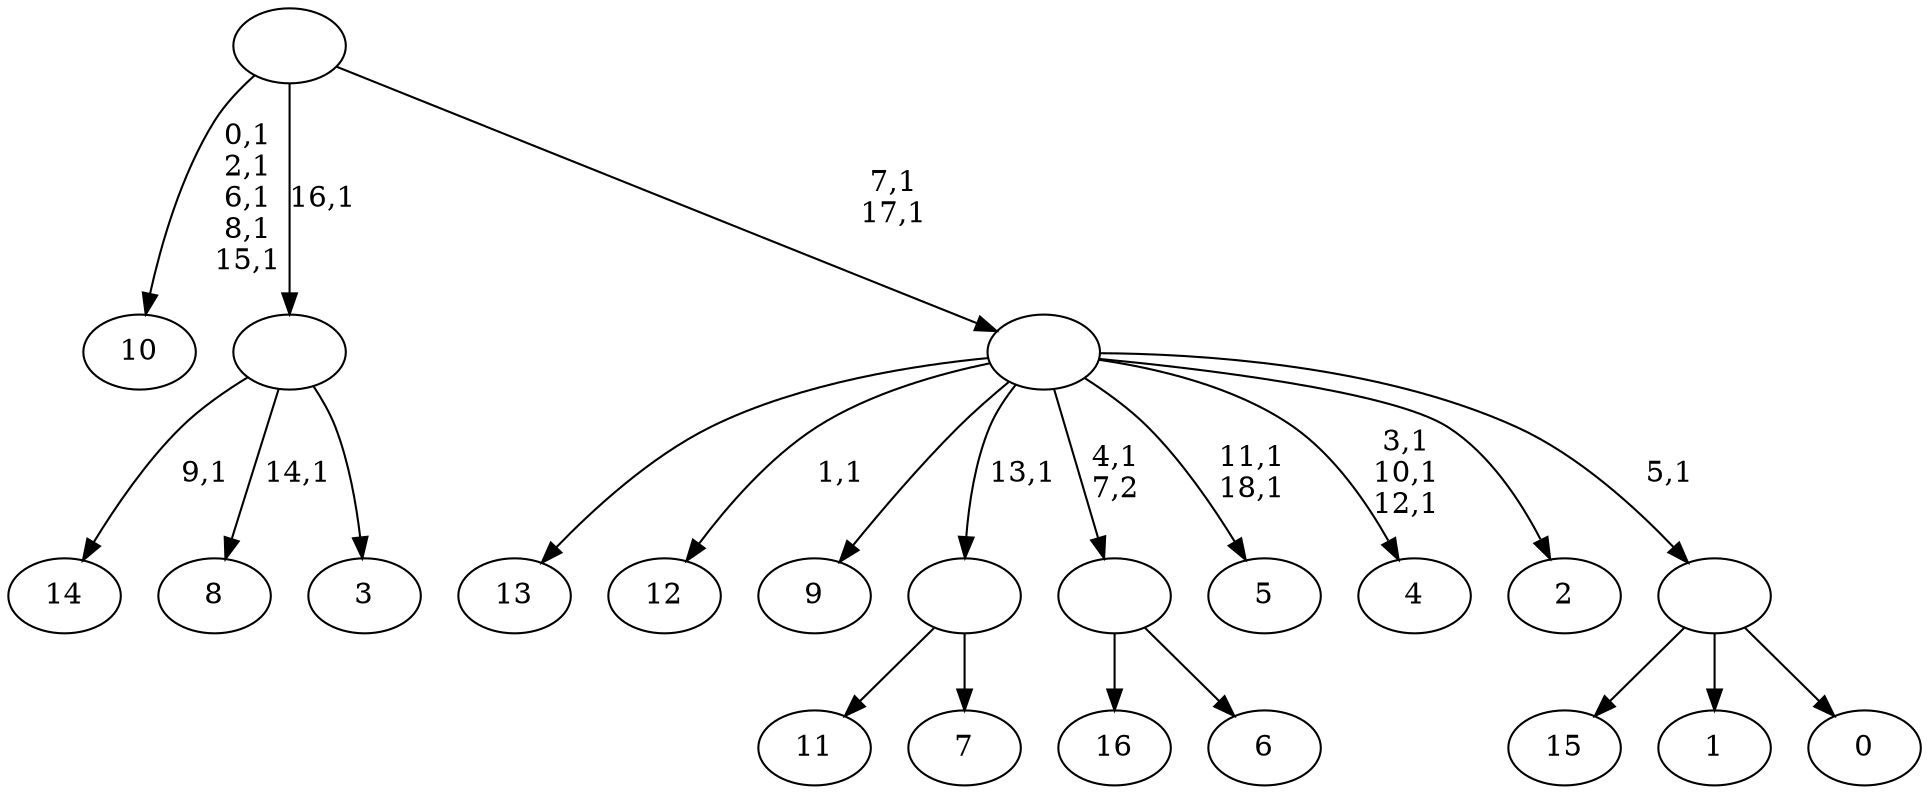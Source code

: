 digraph T {
	36 [label="16"]
	35 [label="15"]
	34 [label="14"]
	32 [label="13"]
	31 [label="12"]
	29 [label="11"]
	28 [label="10"]
	22 [label="9"]
	21 [label="8"]
	19 [label="7"]
	18 [label=""]
	17 [label="6"]
	16 [label=""]
	15 [label="5"]
	12 [label="4"]
	8 [label="3"]
	7 [label=""]
	6 [label="2"]
	5 [label="1"]
	4 [label="0"]
	3 [label=""]
	2 [label=""]
	0 [label=""]
	18 -> 29 [label=""]
	18 -> 19 [label=""]
	16 -> 36 [label=""]
	16 -> 17 [label=""]
	7 -> 21 [label="14,1"]
	7 -> 34 [label="9,1"]
	7 -> 8 [label=""]
	3 -> 35 [label=""]
	3 -> 5 [label=""]
	3 -> 4 [label=""]
	2 -> 12 [label="3,1\n10,1\n12,1"]
	2 -> 15 [label="11,1\n18,1"]
	2 -> 31 [label="1,1"]
	2 -> 32 [label=""]
	2 -> 22 [label=""]
	2 -> 18 [label="13,1"]
	2 -> 16 [label="4,1\n7,2"]
	2 -> 6 [label=""]
	2 -> 3 [label="5,1"]
	0 -> 2 [label="7,1\n17,1"]
	0 -> 28 [label="0,1\n2,1\n6,1\n8,1\n15,1"]
	0 -> 7 [label="16,1"]
}
